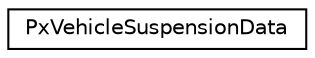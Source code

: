digraph "Graphical Class Hierarchy"
{
  edge [fontname="Helvetica",fontsize="10",labelfontname="Helvetica",labelfontsize="10"];
  node [fontname="Helvetica",fontsize="10",shape=record];
  rankdir="LR";
  Node0 [label="PxVehicleSuspensionData",height=0.2,width=0.4,color="black", fillcolor="white", style="filled",URL="$classPxVehicleSuspensionData.html"];
}

